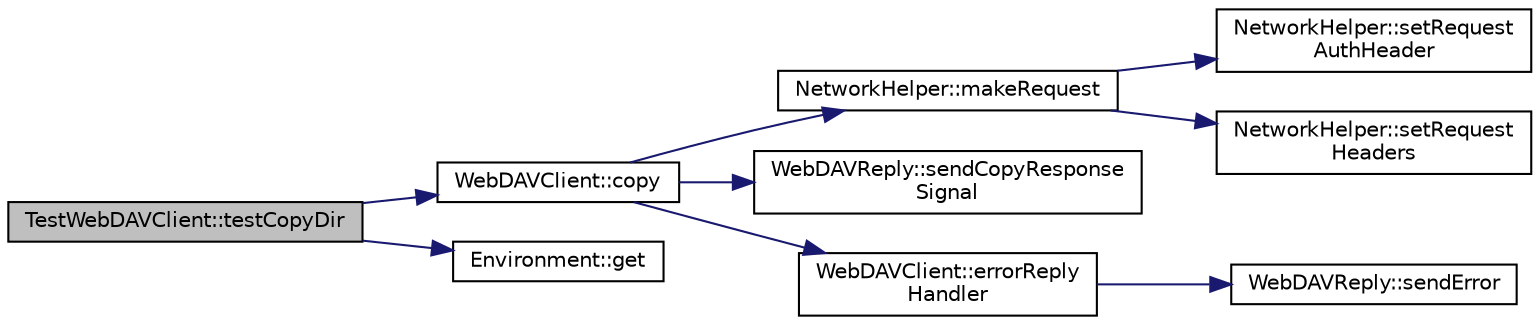 digraph "TestWebDAVClient::testCopyDir"
{
 // INTERACTIVE_SVG=YES
 // LATEX_PDF_SIZE
  edge [fontname="Helvetica",fontsize="10",labelfontname="Helvetica",labelfontsize="10"];
  node [fontname="Helvetica",fontsize="10",shape=record];
  rankdir="LR";
  Node9 [label="TestWebDAVClient::testCopyDir",height=0.2,width=0.4,color="black", fillcolor="grey75", style="filled", fontcolor="black",tooltip=" "];
  Node9 -> Node10 [color="midnightblue",fontsize="10",style="solid",fontname="Helvetica"];
  Node10 [label="WebDAVClient::copy",height=0.2,width=0.4,color="black", fillcolor="white", style="filled",URL="$class_web_d_a_v_client.html#a7cb1d6bb26287c91247eac97dd7a4e9f",tooltip=" "];
  Node10 -> Node11 [color="midnightblue",fontsize="10",style="solid",fontname="Helvetica"];
  Node11 [label="NetworkHelper::makeRequest",height=0.2,width=0.4,color="black", fillcolor="white", style="filled",URL="$class_network_helper.html#ae02921e158bb6478658d3326dd73ad0a",tooltip=" "];
  Node11 -> Node12 [color="midnightblue",fontsize="10",style="solid",fontname="Helvetica"];
  Node12 [label="NetworkHelper::setRequest\lAuthHeader",height=0.2,width=0.4,color="black", fillcolor="white", style="filled",URL="$class_network_helper.html#a399431d07f53fe9d51de9cc8feb82870",tooltip=" "];
  Node11 -> Node13 [color="midnightblue",fontsize="10",style="solid",fontname="Helvetica"];
  Node13 [label="NetworkHelper::setRequest\lHeaders",height=0.2,width=0.4,color="black", fillcolor="white", style="filled",URL="$class_network_helper.html#acd2024e4fdc4c63c6b3d159f834a5b7d",tooltip=" "];
  Node10 -> Node14 [color="midnightblue",fontsize="10",style="solid",fontname="Helvetica"];
  Node14 [label="WebDAVReply::sendCopyResponse\lSignal",height=0.2,width=0.4,color="black", fillcolor="white", style="filled",URL="$class_web_d_a_v_reply.html#a589cb89587977f9ce703ac32c88d0f16",tooltip=" "];
  Node10 -> Node15 [color="midnightblue",fontsize="10",style="solid",fontname="Helvetica"];
  Node15 [label="WebDAVClient::errorReply\lHandler",height=0.2,width=0.4,color="black", fillcolor="white", style="filled",URL="$class_web_d_a_v_client.html#a7c55b87f2da54a454ccd736033586ae4",tooltip=" "];
  Node15 -> Node16 [color="midnightblue",fontsize="10",style="solid",fontname="Helvetica"];
  Node16 [label="WebDAVReply::sendError",height=0.2,width=0.4,color="black", fillcolor="white", style="filled",URL="$class_web_d_a_v_reply.html#af2e9887105f9555aeb6d74ca45995d7a",tooltip=" "];
  Node9 -> Node17 [color="midnightblue",fontsize="10",style="solid",fontname="Helvetica"];
  Node17 [label="Environment::get",height=0.2,width=0.4,color="black", fillcolor="white", style="filled",URL="$class_environment.html#af6420761f58108184a592abf86b97632",tooltip=" "];
}
